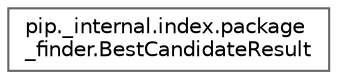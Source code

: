 digraph "Graphical Class Hierarchy"
{
 // LATEX_PDF_SIZE
  bgcolor="transparent";
  edge [fontname=Helvetica,fontsize=10,labelfontname=Helvetica,labelfontsize=10];
  node [fontname=Helvetica,fontsize=10,shape=box,height=0.2,width=0.4];
  rankdir="LR";
  Node0 [id="Node000000",label="pip._internal.index.package\l_finder.BestCandidateResult",height=0.2,width=0.4,color="grey40", fillcolor="white", style="filled",URL="$db/d52/classpip_1_1__internal_1_1index_1_1package__finder_1_1BestCandidateResult.html",tooltip=" "];
}
